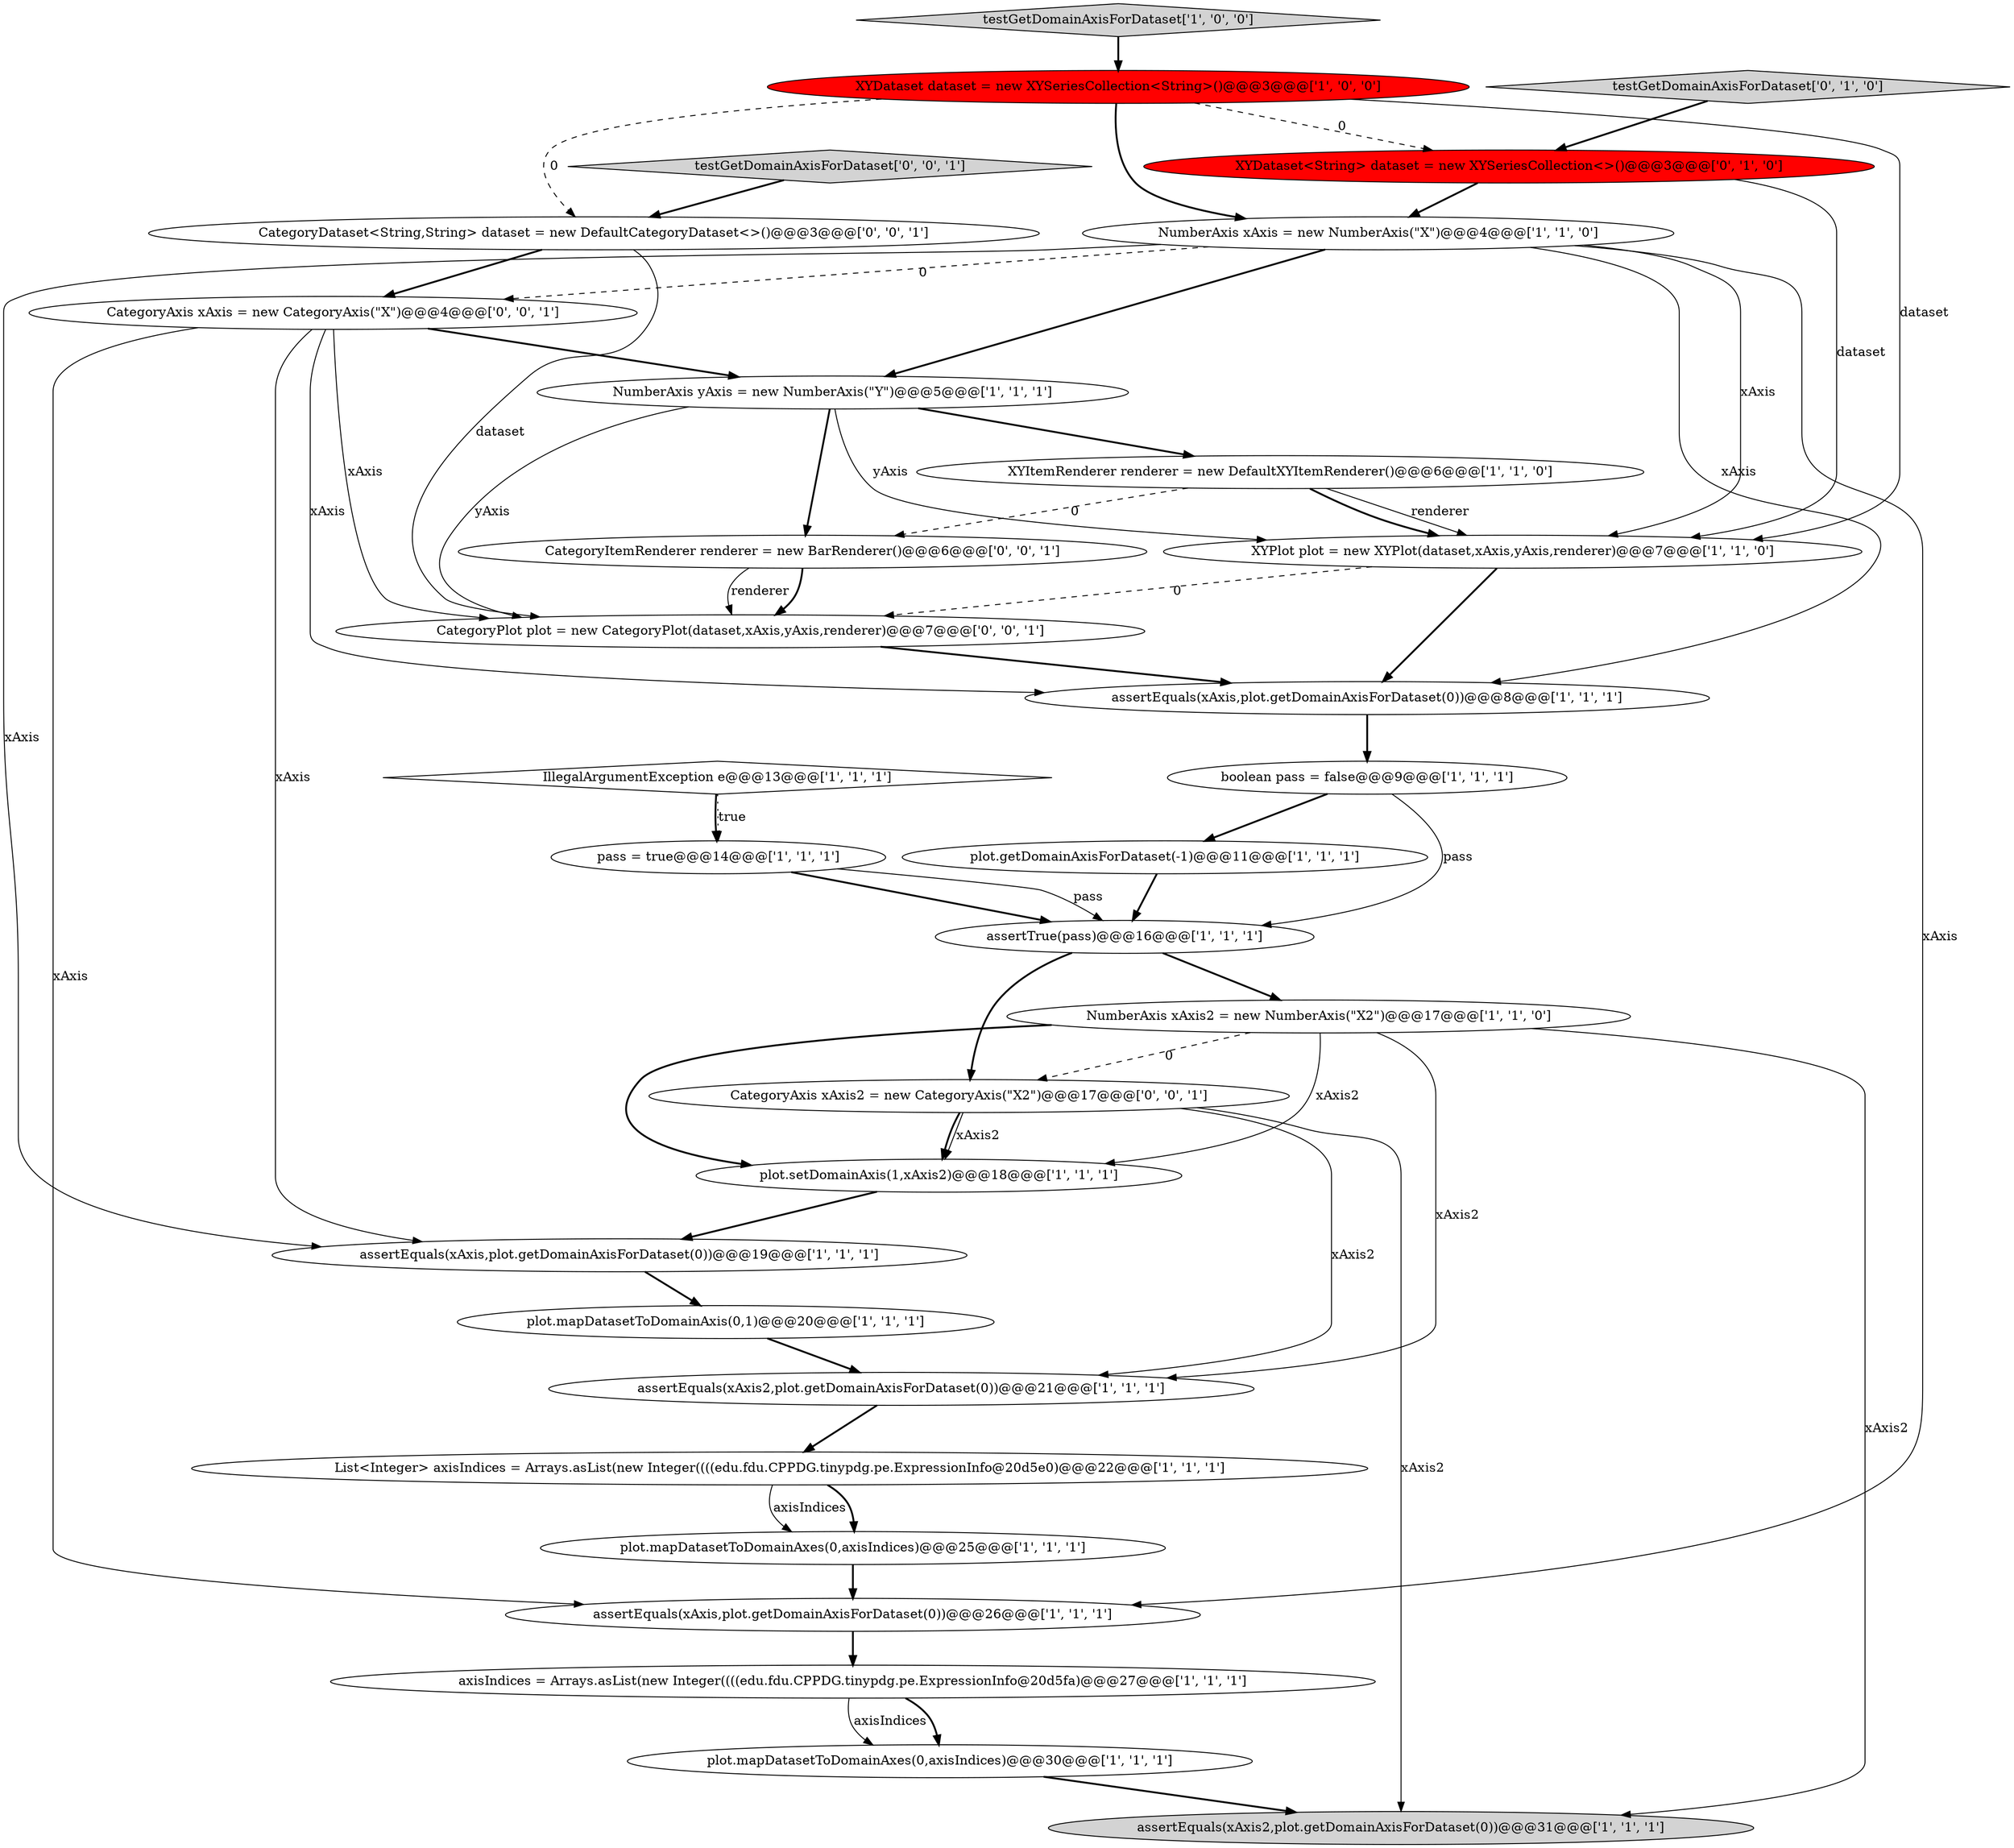 digraph {
23 [style = filled, label = "testGetDomainAxisForDataset['0', '1', '0']", fillcolor = lightgray, shape = diamond image = "AAA0AAABBB2BBB"];
18 [style = filled, label = "axisIndices = Arrays.asList(new Integer((((edu.fdu.CPPDG.tinypdg.pe.ExpressionInfo@20d5fa)@@@27@@@['1', '1', '1']", fillcolor = white, shape = ellipse image = "AAA0AAABBB1BBB"];
22 [style = filled, label = "plot.mapDatasetToDomainAxes(0,axisIndices)@@@30@@@['1', '1', '1']", fillcolor = white, shape = ellipse image = "AAA0AAABBB1BBB"];
27 [style = filled, label = "CategoryAxis xAxis = new CategoryAxis(\"X\")@@@4@@@['0', '0', '1']", fillcolor = white, shape = ellipse image = "AAA0AAABBB3BBB"];
10 [style = filled, label = "assertEquals(xAxis,plot.getDomainAxisForDataset(0))@@@26@@@['1', '1', '1']", fillcolor = white, shape = ellipse image = "AAA0AAABBB1BBB"];
28 [style = filled, label = "CategoryItemRenderer renderer = new BarRenderer()@@@6@@@['0', '0', '1']", fillcolor = white, shape = ellipse image = "AAA0AAABBB3BBB"];
5 [style = filled, label = "IllegalArgumentException e@@@13@@@['1', '1', '1']", fillcolor = white, shape = diamond image = "AAA0AAABBB1BBB"];
2 [style = filled, label = "assertEquals(xAxis2,plot.getDomainAxisForDataset(0))@@@31@@@['1', '1', '1']", fillcolor = lightgray, shape = ellipse image = "AAA0AAABBB1BBB"];
12 [style = filled, label = "NumberAxis xAxis2 = new NumberAxis(\"X2\")@@@17@@@['1', '1', '0']", fillcolor = white, shape = ellipse image = "AAA0AAABBB1BBB"];
11 [style = filled, label = "NumberAxis yAxis = new NumberAxis(\"Y\")@@@5@@@['1', '1', '1']", fillcolor = white, shape = ellipse image = "AAA0AAABBB1BBB"];
14 [style = filled, label = "assertEquals(xAxis2,plot.getDomainAxisForDataset(0))@@@21@@@['1', '1', '1']", fillcolor = white, shape = ellipse image = "AAA0AAABBB1BBB"];
7 [style = filled, label = "assertTrue(pass)@@@16@@@['1', '1', '1']", fillcolor = white, shape = ellipse image = "AAA0AAABBB1BBB"];
29 [style = filled, label = "CategoryPlot plot = new CategoryPlot(dataset,xAxis,yAxis,renderer)@@@7@@@['0', '0', '1']", fillcolor = white, shape = ellipse image = "AAA0AAABBB3BBB"];
9 [style = filled, label = "plot.setDomainAxis(1,xAxis2)@@@18@@@['1', '1', '1']", fillcolor = white, shape = ellipse image = "AAA0AAABBB1BBB"];
21 [style = filled, label = "plot.mapDatasetToDomainAxes(0,axisIndices)@@@25@@@['1', '1', '1']", fillcolor = white, shape = ellipse image = "AAA0AAABBB1BBB"];
1 [style = filled, label = "plot.getDomainAxisForDataset(-1)@@@11@@@['1', '1', '1']", fillcolor = white, shape = ellipse image = "AAA0AAABBB1BBB"];
17 [style = filled, label = "assertEquals(xAxis,plot.getDomainAxisForDataset(0))@@@8@@@['1', '1', '1']", fillcolor = white, shape = ellipse image = "AAA0AAABBB1BBB"];
13 [style = filled, label = "assertEquals(xAxis,plot.getDomainAxisForDataset(0))@@@19@@@['1', '1', '1']", fillcolor = white, shape = ellipse image = "AAA0AAABBB1BBB"];
24 [style = filled, label = "XYDataset<String> dataset = new XYSeriesCollection<>()@@@3@@@['0', '1', '0']", fillcolor = red, shape = ellipse image = "AAA1AAABBB2BBB"];
4 [style = filled, label = "XYDataset dataset = new XYSeriesCollection<String>()@@@3@@@['1', '0', '0']", fillcolor = red, shape = ellipse image = "AAA1AAABBB1BBB"];
30 [style = filled, label = "testGetDomainAxisForDataset['0', '0', '1']", fillcolor = lightgray, shape = diamond image = "AAA0AAABBB3BBB"];
6 [style = filled, label = "plot.mapDatasetToDomainAxis(0,1)@@@20@@@['1', '1', '1']", fillcolor = white, shape = ellipse image = "AAA0AAABBB1BBB"];
19 [style = filled, label = "XYItemRenderer renderer = new DefaultXYItemRenderer()@@@6@@@['1', '1', '0']", fillcolor = white, shape = ellipse image = "AAA0AAABBB1BBB"];
25 [style = filled, label = "CategoryAxis xAxis2 = new CategoryAxis(\"X2\")@@@17@@@['0', '0', '1']", fillcolor = white, shape = ellipse image = "AAA0AAABBB3BBB"];
0 [style = filled, label = "List<Integer> axisIndices = Arrays.asList(new Integer((((edu.fdu.CPPDG.tinypdg.pe.ExpressionInfo@20d5e0)@@@22@@@['1', '1', '1']", fillcolor = white, shape = ellipse image = "AAA0AAABBB1BBB"];
15 [style = filled, label = "testGetDomainAxisForDataset['1', '0', '0']", fillcolor = lightgray, shape = diamond image = "AAA0AAABBB1BBB"];
26 [style = filled, label = "CategoryDataset<String,String> dataset = new DefaultCategoryDataset<>()@@@3@@@['0', '0', '1']", fillcolor = white, shape = ellipse image = "AAA0AAABBB3BBB"];
20 [style = filled, label = "pass = true@@@14@@@['1', '1', '1']", fillcolor = white, shape = ellipse image = "AAA0AAABBB1BBB"];
16 [style = filled, label = "NumberAxis xAxis = new NumberAxis(\"X\")@@@4@@@['1', '1', '0']", fillcolor = white, shape = ellipse image = "AAA0AAABBB1BBB"];
3 [style = filled, label = "XYPlot plot = new XYPlot(dataset,xAxis,yAxis,renderer)@@@7@@@['1', '1', '0']", fillcolor = white, shape = ellipse image = "AAA0AAABBB1BBB"];
8 [style = filled, label = "boolean pass = false@@@9@@@['1', '1', '1']", fillcolor = white, shape = ellipse image = "AAA0AAABBB1BBB"];
3->29 [style = dashed, label="0"];
17->8 [style = bold, label=""];
10->18 [style = bold, label=""];
21->10 [style = bold, label=""];
11->28 [style = bold, label=""];
28->29 [style = bold, label=""];
29->17 [style = bold, label=""];
20->7 [style = solid, label="pass"];
16->11 [style = bold, label=""];
22->2 [style = bold, label=""];
4->3 [style = solid, label="dataset"];
16->10 [style = solid, label="xAxis"];
5->20 [style = bold, label=""];
27->10 [style = solid, label="xAxis"];
7->12 [style = bold, label=""];
0->21 [style = solid, label="axisIndices"];
25->14 [style = solid, label="xAxis2"];
16->27 [style = dashed, label="0"];
25->9 [style = bold, label=""];
30->26 [style = bold, label=""];
16->17 [style = solid, label="xAxis"];
11->29 [style = solid, label="yAxis"];
12->9 [style = solid, label="xAxis2"];
0->21 [style = bold, label=""];
8->7 [style = solid, label="pass"];
27->29 [style = solid, label="xAxis"];
18->22 [style = solid, label="axisIndices"];
4->26 [style = dashed, label="0"];
11->19 [style = bold, label=""];
12->9 [style = bold, label=""];
1->7 [style = bold, label=""];
25->9 [style = solid, label="xAxis2"];
6->14 [style = bold, label=""];
8->1 [style = bold, label=""];
24->16 [style = bold, label=""];
16->3 [style = solid, label="xAxis"];
26->27 [style = bold, label=""];
23->24 [style = bold, label=""];
16->13 [style = solid, label="xAxis"];
18->22 [style = bold, label=""];
12->25 [style = dashed, label="0"];
14->0 [style = bold, label=""];
27->11 [style = bold, label=""];
26->29 [style = solid, label="dataset"];
15->4 [style = bold, label=""];
28->29 [style = solid, label="renderer"];
12->2 [style = solid, label="xAxis2"];
3->17 [style = bold, label=""];
5->20 [style = dotted, label="true"];
19->3 [style = solid, label="renderer"];
7->25 [style = bold, label=""];
27->13 [style = solid, label="xAxis"];
25->2 [style = solid, label="xAxis2"];
13->6 [style = bold, label=""];
20->7 [style = bold, label=""];
4->24 [style = dashed, label="0"];
24->3 [style = solid, label="dataset"];
12->14 [style = solid, label="xAxis2"];
19->3 [style = bold, label=""];
19->28 [style = dashed, label="0"];
4->16 [style = bold, label=""];
11->3 [style = solid, label="yAxis"];
9->13 [style = bold, label=""];
27->17 [style = solid, label="xAxis"];
}
